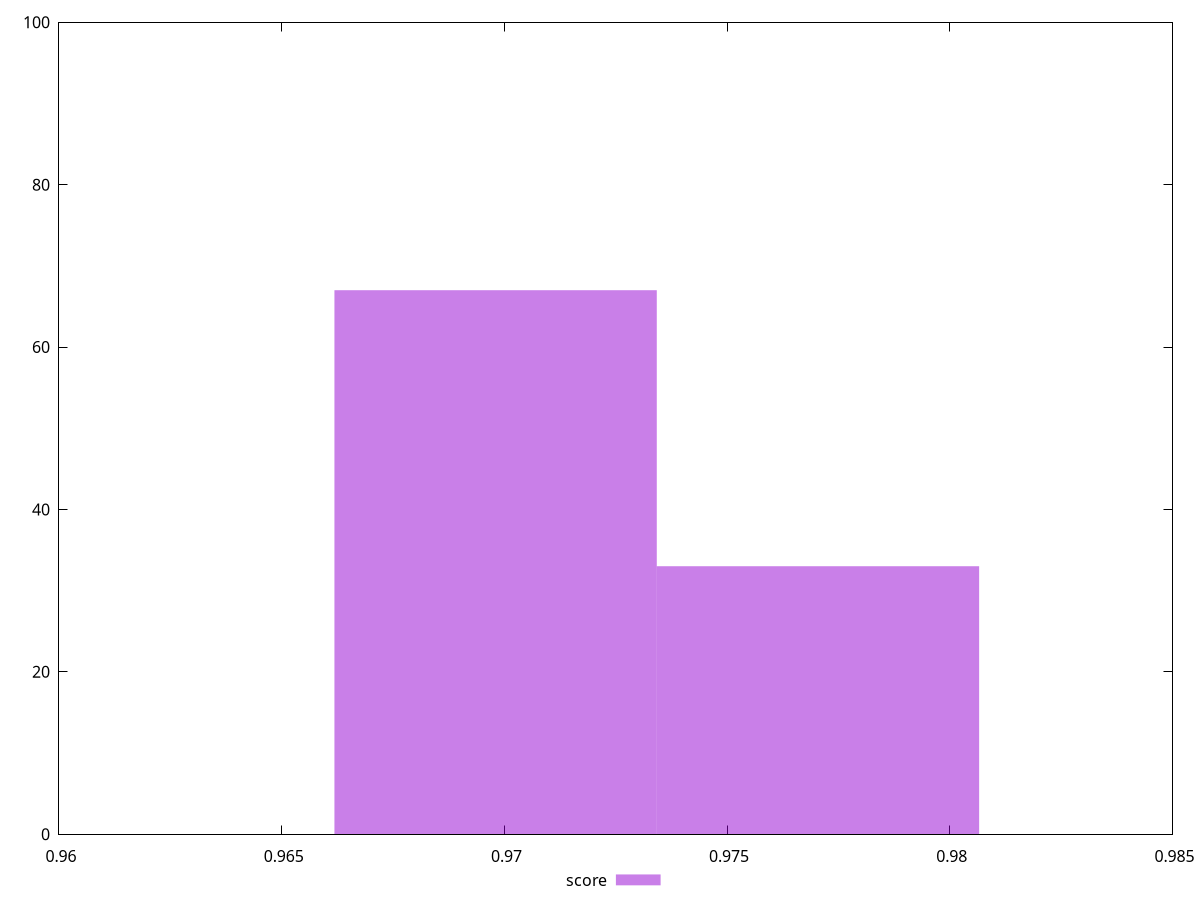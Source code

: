 reset
set terminal svg size 640, 490 enhanced background rgb 'white'
set output "reprap/speed-index/samples/pages+cached+noadtech/score/histogram.svg"

$score <<EOF
0.9698026619293684 67
0.9770399952273487 33
EOF

set key outside below
set boxwidth 0.007237333297980361
set yrange [0:100]
set style fill transparent solid 0.5 noborder

plot \
  $score title "score" with boxes, \


reset